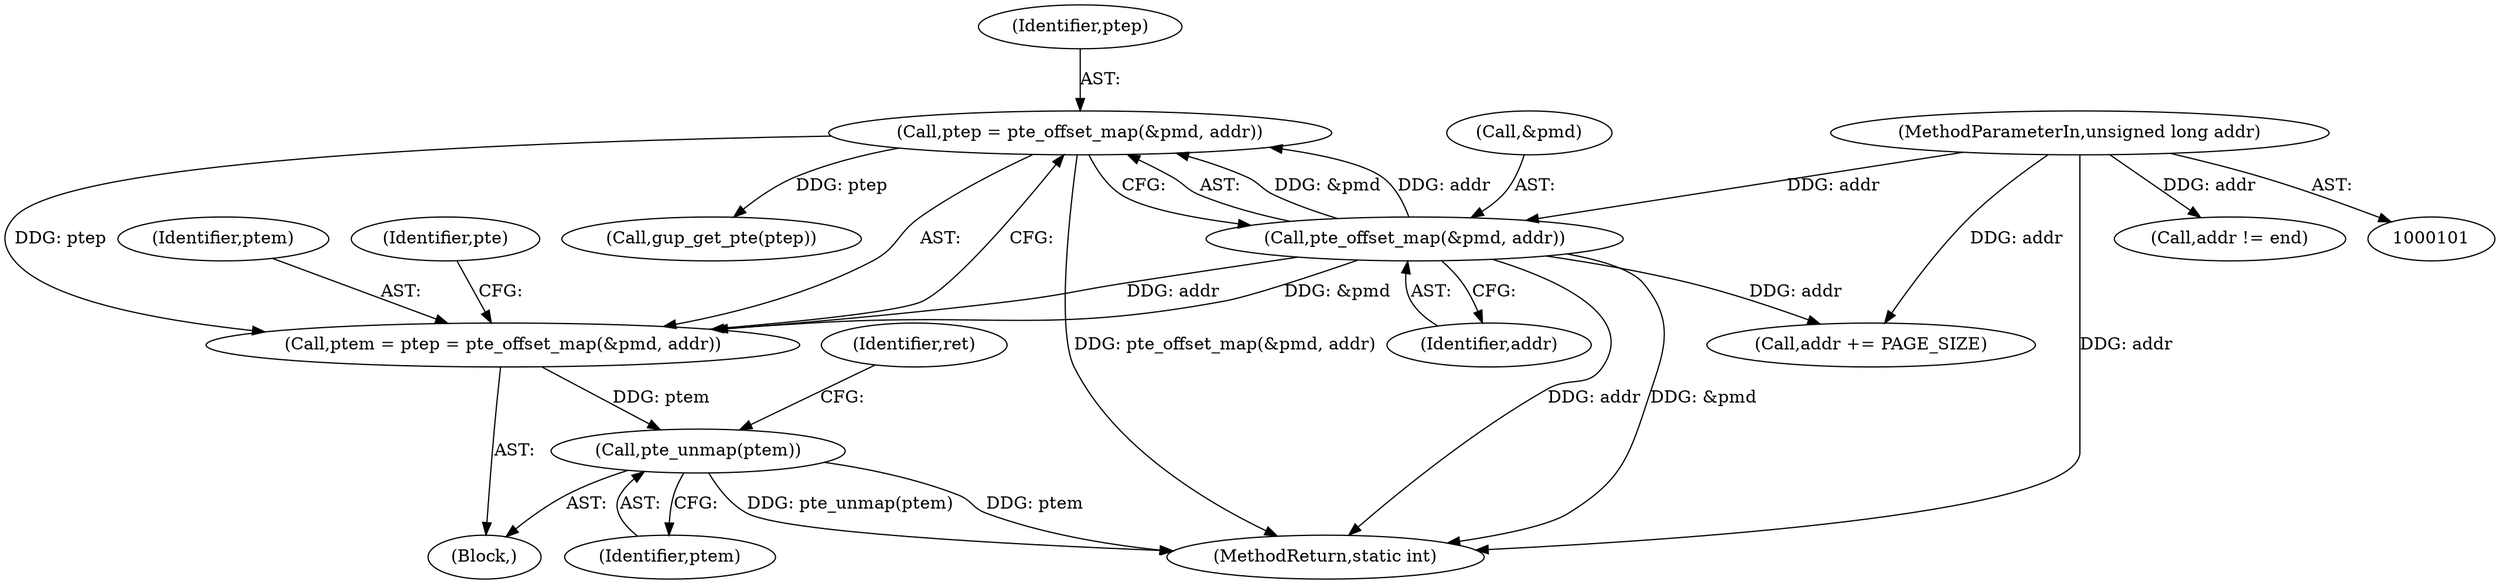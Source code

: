 digraph "0_linux_6b3a707736301c2128ca85ce85fb13f60b5e350a_10@pointer" {
"1000241" [label="(Call,pte_unmap(ptem))"];
"1000124" [label="(Call,ptem = ptep = pte_offset_map(&pmd, addr))"];
"1000126" [label="(Call,ptep = pte_offset_map(&pmd, addr))"];
"1000128" [label="(Call,pte_offset_map(&pmd, addr))"];
"1000103" [label="(MethodParameterIn,unsigned long addr)"];
"1000227" [label="(Call,addr += PAGE_SIZE)"];
"1000124" [label="(Call,ptem = ptep = pte_offset_map(&pmd, addr))"];
"1000125" [label="(Identifier,ptem)"];
"1000241" [label="(Call,pte_unmap(ptem))"];
"1000244" [label="(Identifier,ret)"];
"1000129" [label="(Call,&pmd)"];
"1000136" [label="(Identifier,pte)"];
"1000230" [label="(Call,addr != end)"];
"1000103" [label="(MethodParameterIn,unsigned long addr)"];
"1000128" [label="(Call,pte_offset_map(&pmd, addr))"];
"1000137" [label="(Call,gup_get_pte(ptep))"];
"1000127" [label="(Identifier,ptep)"];
"1000131" [label="(Identifier,addr)"];
"1000245" [label="(MethodReturn,static int)"];
"1000242" [label="(Identifier,ptem)"];
"1000108" [label="(Block,)"];
"1000126" [label="(Call,ptep = pte_offset_map(&pmd, addr))"];
"1000241" -> "1000108"  [label="AST: "];
"1000241" -> "1000242"  [label="CFG: "];
"1000242" -> "1000241"  [label="AST: "];
"1000244" -> "1000241"  [label="CFG: "];
"1000241" -> "1000245"  [label="DDG: ptem"];
"1000241" -> "1000245"  [label="DDG: pte_unmap(ptem)"];
"1000124" -> "1000241"  [label="DDG: ptem"];
"1000124" -> "1000108"  [label="AST: "];
"1000124" -> "1000126"  [label="CFG: "];
"1000125" -> "1000124"  [label="AST: "];
"1000126" -> "1000124"  [label="AST: "];
"1000136" -> "1000124"  [label="CFG: "];
"1000126" -> "1000124"  [label="DDG: ptep"];
"1000128" -> "1000124"  [label="DDG: &pmd"];
"1000128" -> "1000124"  [label="DDG: addr"];
"1000126" -> "1000128"  [label="CFG: "];
"1000127" -> "1000126"  [label="AST: "];
"1000128" -> "1000126"  [label="AST: "];
"1000126" -> "1000245"  [label="DDG: pte_offset_map(&pmd, addr)"];
"1000128" -> "1000126"  [label="DDG: &pmd"];
"1000128" -> "1000126"  [label="DDG: addr"];
"1000126" -> "1000137"  [label="DDG: ptep"];
"1000128" -> "1000131"  [label="CFG: "];
"1000129" -> "1000128"  [label="AST: "];
"1000131" -> "1000128"  [label="AST: "];
"1000128" -> "1000245"  [label="DDG: &pmd"];
"1000128" -> "1000245"  [label="DDG: addr"];
"1000103" -> "1000128"  [label="DDG: addr"];
"1000128" -> "1000227"  [label="DDG: addr"];
"1000103" -> "1000101"  [label="AST: "];
"1000103" -> "1000245"  [label="DDG: addr"];
"1000103" -> "1000227"  [label="DDG: addr"];
"1000103" -> "1000230"  [label="DDG: addr"];
}
